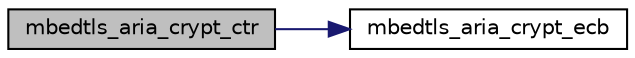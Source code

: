 digraph "mbedtls_aria_crypt_ctr"
{
 // LATEX_PDF_SIZE
  edge [fontname="Helvetica",fontsize="10",labelfontname="Helvetica",labelfontsize="10"];
  node [fontname="Helvetica",fontsize="10",shape=record];
  rankdir="LR";
  Node1 [label="mbedtls_aria_crypt_ctr",height=0.2,width=0.4,color="black", fillcolor="grey75", style="filled", fontcolor="black",tooltip="This function performs an ARIA-CTR encryption or decryption operation."];
  Node1 -> Node2 [color="midnightblue",fontsize="10",style="solid",fontname="Helvetica"];
  Node2 [label="mbedtls_aria_crypt_ecb",height=0.2,width=0.4,color="black", fillcolor="white", style="filled",URL="$d6/d8e/aria_8c.html#acbb80a47a128405cabf6ec0e8b4f408e",tooltip="This function performs an ARIA single-block encryption or decryption operation."];
}
